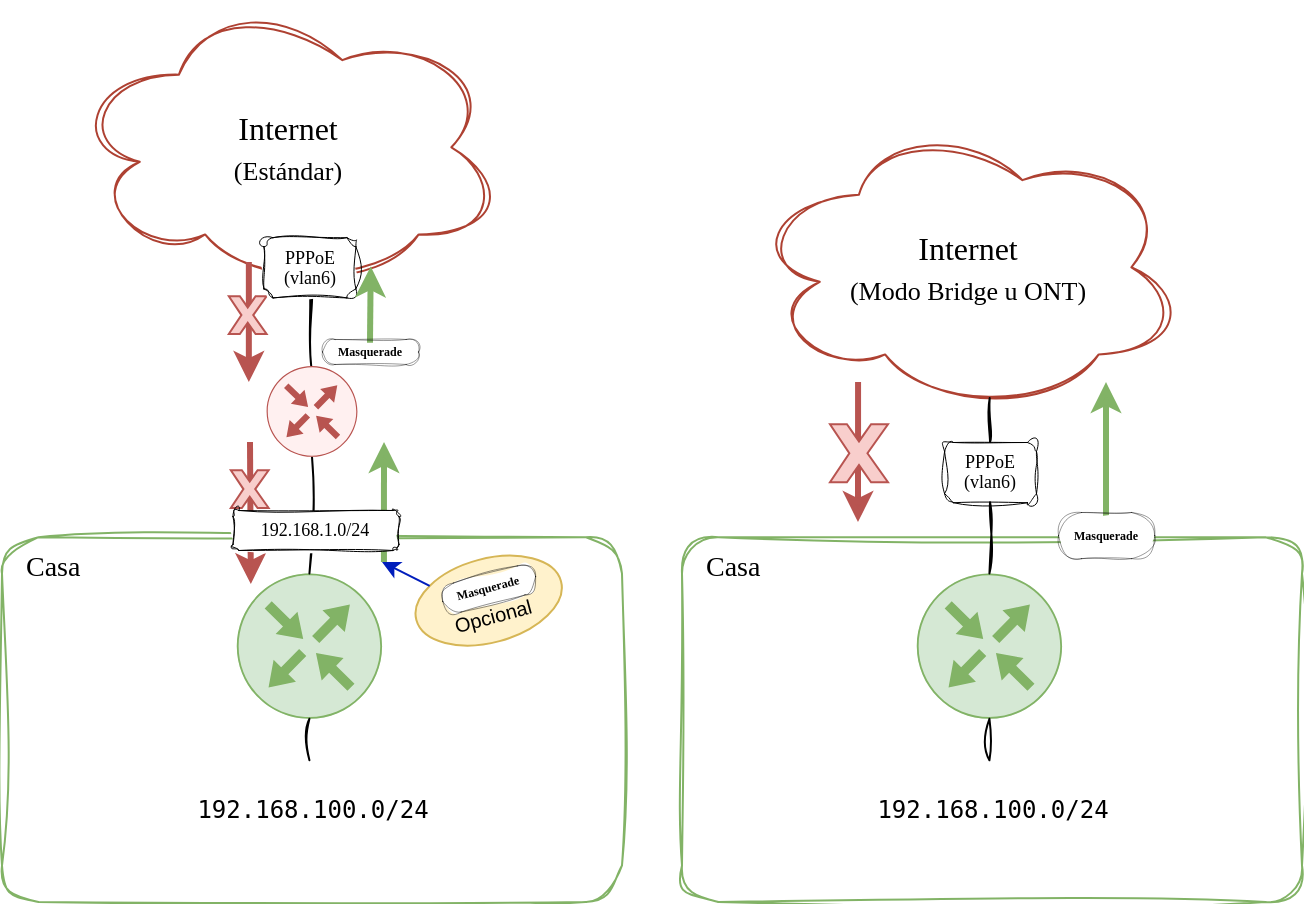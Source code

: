 <mxfile version="21.2.8" type="device">
  <diagram name="Page-1" id="sTeGwQV9_m6BofXgbJ5z">
    <mxGraphModel dx="839" dy="667" grid="1" gridSize="10" guides="1" tooltips="1" connect="1" arrows="1" fold="1" page="1" pageScale="1" pageWidth="1169" pageHeight="1654" math="0" shadow="0">
      <root>
        <mxCell id="0" />
        <mxCell id="1" parent="0" />
        <mxCell id="AoqqqO6MroJ7AJcKUCXX-30" value="Casa" style="rounded=1;whiteSpace=wrap;html=1;align=left;spacingLeft=12;spacingTop=2;spacing=0;fontSize=14;fillColor=none;strokeColor=#82b366;verticalAlign=top;arcSize=10;strokeWidth=1;fontFamily=Verdana;sketch=1;curveFitting=1;jiggle=2;shadow=0;glass=0;fillStyle=auto;" parent="1" vertex="1">
          <mxGeometry x="80" y="347.59" width="310" height="182.41" as="geometry" />
        </mxCell>
        <mxCell id="AoqqqO6MroJ7AJcKUCXX-31" value="Internet&lt;br&gt;&lt;font style=&quot;font-size: 13px;&quot;&gt;(Estándar)&lt;/font&gt;" style="ellipse;shape=cloud;whiteSpace=wrap;html=1;fillColor=none;strokeColor=#ae4132;fontSize=16;sketch=1;curveFitting=1;jiggle=2;fontFamily=Verdana;" parent="1" vertex="1">
          <mxGeometry x="113.997" y="80" width="217.928" height="145.285" as="geometry" />
        </mxCell>
        <mxCell id="AoqqqO6MroJ7AJcKUCXX-34" value="" style="points=[[0.5,0,0],[1,0.5,0],[0.5,1,0],[0,0.5,0],[0.145,0.145,0],[0.856,0.145,0],[0.855,0.856,0],[0.145,0.855,0]];verticalLabelPosition=middle;html=1;verticalAlign=middle;aspect=fixed;align=right;pointerEvents=1;shape=mxgraph.cisco19.rect;prIcon=router;fillColor=#d5e8d4;strokeColor=#82b366;fontSize=15;fontFamily=Verdana;spacing=5;labelPosition=left;" parent="1" vertex="1">
          <mxGeometry x="197.399" y="365.752" width="72.642" height="72.642" as="geometry" />
        </mxCell>
        <mxCell id="AoqqqO6MroJ7AJcKUCXX-35" value="" style="rounded=0;orthogonalLoop=1;jettySize=auto;html=1;startArrow=none;startFill=0;startSize=3;endSize=3;endArrow=none;endFill=0;exitX=0.55;exitY=0.95;exitDx=0;exitDy=0;exitPerimeter=0;sketch=1;curveFitting=1;jiggle=2;fontFamily=Verdana;" parent="1" source="AoqqqO6MroJ7AJcKUCXX-31" target="LYzUA_BZ724i3JHHC98a-23" edge="1">
          <mxGeometry x="561.04" y="250" relative="1" as="geometry">
            <mxPoint x="232.5" y="252.98" as="sourcePoint" />
            <mxPoint x="234.02" y="240" as="targetPoint" />
          </mxGeometry>
        </mxCell>
        <mxCell id="AoqqqO6MroJ7AJcKUCXX-37" value="" style="rounded=0;orthogonalLoop=1;jettySize=auto;html=1;entryX=0.5;entryY=0;entryDx=0;entryDy=0;entryPerimeter=0;startArrow=none;startFill=0;exitX=0.5;exitY=1;exitDx=0;exitDy=0;exitPerimeter=0;endSize=3;startSize=3;endArrow=none;endFill=0;sketch=1;curveFitting=1;jiggle=2;fontFamily=Verdana;" parent="1" source="AoqqqO6MroJ7AJcKUCXX-34" edge="1">
          <mxGeometry relative="1" as="geometry">
            <mxPoint x="251.881" y="338.511" as="sourcePoint" />
            <mxPoint x="233.721" y="459.147" as="targetPoint" />
          </mxGeometry>
        </mxCell>
        <mxCell id="zQq72EcLpgGWPdyKzjPa-5" value="" style="rounded=0;orthogonalLoop=1;jettySize=auto;html=1;entryX=0.5;entryY=0;entryDx=0;entryDy=0;entryPerimeter=0;startArrow=none;startFill=0;startSize=3;endSize=3;endArrow=none;endFill=0;exitX=0.5;exitY=1;exitDx=0;exitDy=0;sketch=1;curveFitting=1;jiggle=2;fontFamily=Verdana;exitPerimeter=0;" parent="1" source="LYzUA_BZ724i3JHHC98a-23" target="AoqqqO6MroJ7AJcKUCXX-34" edge="1">
          <mxGeometry relative="1" as="geometry">
            <mxPoint x="234.02" y="270.12" as="sourcePoint" />
            <mxPoint x="244" y="376" as="targetPoint" />
          </mxGeometry>
        </mxCell>
        <mxCell id="LYzUA_BZ724i3JHHC98a-1" value="&lt;pre&gt;192.168.100.0/24&lt;/pre&gt;" style="text;strokeColor=none;align=center;fillColor=none;html=1;verticalAlign=middle;whiteSpace=wrap;rounded=0;" parent="1" vertex="1">
          <mxGeometry x="168.7" y="468.79" width="132.6" height="30" as="geometry" />
        </mxCell>
        <mxCell id="LYzUA_BZ724i3JHHC98a-2" value="" style="edgeStyle=none;orthogonalLoop=1;jettySize=auto;html=1;rounded=0;strokeWidth=3;fillColor=#f8cecc;strokeColor=#b85450;" parent="1" edge="1">
          <mxGeometry width="80" relative="1" as="geometry">
            <mxPoint x="203.42" y="210" as="sourcePoint" />
            <mxPoint x="203.42" y="270" as="targetPoint" />
            <Array as="points" />
          </mxGeometry>
        </mxCell>
        <mxCell id="LYzUA_BZ724i3JHHC98a-4" value="" style="verticalLabelPosition=bottom;verticalAlign=top;html=1;shape=mxgraph.basic.x;fillColor=#f8cecc;strokeColor=#b85450;" parent="1" vertex="1">
          <mxGeometry x="193.42" y="227.12" width="18.88" height="18.88" as="geometry" />
        </mxCell>
        <mxCell id="LYzUA_BZ724i3JHHC98a-9" value="" style="edgeStyle=none;orthogonalLoop=1;jettySize=auto;html=1;rounded=0;endArrow=none;endFill=0;startArrow=classic;startFill=1;strokeWidth=3;fillColor=#d5e8d4;strokeColor=#82b366;" parent="1" edge="1">
          <mxGeometry width="80" relative="1" as="geometry">
            <mxPoint x="271" y="300" as="sourcePoint" />
            <mxPoint x="270.96" y="360.06" as="targetPoint" />
            <Array as="points" />
          </mxGeometry>
        </mxCell>
        <mxCell id="LYzUA_BZ724i3JHHC98a-11" value="Casa" style="rounded=1;whiteSpace=wrap;html=1;align=left;spacingLeft=12;spacingTop=2;spacing=0;fontSize=14;fillColor=none;strokeColor=#82b366;verticalAlign=top;arcSize=10;strokeWidth=1;fontFamily=Verdana;sketch=1;curveFitting=1;jiggle=2;shadow=0;glass=0;fillStyle=auto;" parent="1" vertex="1">
          <mxGeometry x="420" y="347.59" width="310" height="182.41" as="geometry" />
        </mxCell>
        <mxCell id="LYzUA_BZ724i3JHHC98a-12" value="Internet&lt;br&gt;&lt;font style=&quot;font-size: 13px;&quot;&gt;(Modo Bridge u ONT)&lt;/font&gt;" style="ellipse;shape=cloud;whiteSpace=wrap;html=1;fillColor=none;strokeColor=#ae4132;fontSize=16;sketch=1;curveFitting=1;jiggle=2;fontFamily=Verdana;" parent="1" vertex="1">
          <mxGeometry x="453.997" y="140" width="217.928" height="145.285" as="geometry" />
        </mxCell>
        <mxCell id="LYzUA_BZ724i3JHHC98a-13" value="" style="points=[[0.5,0,0],[1,0.5,0],[0.5,1,0],[0,0.5,0],[0.145,0.145,0],[0.856,0.145,0],[0.855,0.856,0],[0.145,0.855,0]];verticalLabelPosition=middle;html=1;verticalAlign=middle;aspect=fixed;align=right;pointerEvents=1;shape=mxgraph.cisco19.rect;prIcon=router;fillColor=#d5e8d4;strokeColor=#82b366;fontSize=15;fontFamily=Verdana;spacing=5;labelPosition=left;" parent="1" vertex="1">
          <mxGeometry x="537.399" y="365.752" width="72.642" height="72.642" as="geometry" />
        </mxCell>
        <mxCell id="LYzUA_BZ724i3JHHC98a-14" value="" style="rounded=0;orthogonalLoop=1;jettySize=auto;html=1;entryX=0.5;entryY=0;entryDx=0;entryDy=0;startArrow=none;startFill=0;startSize=3;endSize=3;endArrow=none;endFill=0;exitX=0.55;exitY=0.95;exitDx=0;exitDy=0;exitPerimeter=0;sketch=1;curveFitting=1;jiggle=2;fontFamily=Verdana;" parent="1" source="LYzUA_BZ724i3JHHC98a-12" target="LYzUA_BZ724i3JHHC98a-16" edge="1">
          <mxGeometry relative="1" as="geometry">
            <mxPoint x="572.5" y="312.98" as="sourcePoint" />
            <mxPoint x="573.73" y="347.591" as="targetPoint" />
          </mxGeometry>
        </mxCell>
        <mxCell id="LYzUA_BZ724i3JHHC98a-15" value="" style="rounded=0;orthogonalLoop=1;jettySize=auto;html=1;entryX=0.5;entryY=0;entryDx=0;entryDy=0;entryPerimeter=0;startArrow=none;startFill=0;exitX=0.5;exitY=1;exitDx=0;exitDy=0;exitPerimeter=0;endSize=3;startSize=3;endArrow=none;endFill=0;sketch=1;curveFitting=1;jiggle=2;fontFamily=Verdana;" parent="1" source="LYzUA_BZ724i3JHHC98a-13" edge="1">
          <mxGeometry relative="1" as="geometry">
            <mxPoint x="591.881" y="338.511" as="sourcePoint" />
            <mxPoint x="573.721" y="459.147" as="targetPoint" />
          </mxGeometry>
        </mxCell>
        <mxCell id="LYzUA_BZ724i3JHHC98a-16" value="&lt;div style=&quot;border-color: var(--border-color); font-size: 9px; line-height: 110%;&quot;&gt;PPPoE&lt;/div&gt;&lt;div style=&quot;border-color: var(--border-color); font-size: 9px; line-height: 110%;&quot;&gt;(vlan6)&lt;/div&gt;" style="rounded=1;whiteSpace=wrap;html=1;fontSize=10;sketch=1;curveFitting=1;jiggle=2;strokeWidth=0.5;shadow=0;fillStyle=auto;fillColor=#FFFFFF;fontFamily=Verdana;" parent="1" vertex="1">
          <mxGeometry x="551.04" y="300" width="45.96" height="30.12" as="geometry" />
        </mxCell>
        <mxCell id="LYzUA_BZ724i3JHHC98a-17" value="" style="rounded=0;orthogonalLoop=1;jettySize=auto;html=1;entryX=0.5;entryY=0;entryDx=0;entryDy=0;entryPerimeter=0;startArrow=none;startFill=0;startSize=3;endSize=3;endArrow=none;endFill=0;exitX=0.5;exitY=1;exitDx=0;exitDy=0;sketch=1;curveFitting=1;jiggle=2;fontFamily=Verdana;" parent="1" source="LYzUA_BZ724i3JHHC98a-16" target="LYzUA_BZ724i3JHHC98a-13" edge="1">
          <mxGeometry relative="1" as="geometry">
            <mxPoint x="584" y="331" as="sourcePoint" />
            <mxPoint x="584" y="376" as="targetPoint" />
          </mxGeometry>
        </mxCell>
        <mxCell id="LYzUA_BZ724i3JHHC98a-18" value="&lt;pre&gt;192.168.100.0/24&lt;/pre&gt;" style="text;strokeColor=none;align=center;fillColor=none;html=1;verticalAlign=middle;whiteSpace=wrap;rounded=0;" parent="1" vertex="1">
          <mxGeometry x="508.7" y="468.79" width="132.6" height="30" as="geometry" />
        </mxCell>
        <mxCell id="LYzUA_BZ724i3JHHC98a-19" value="" style="edgeStyle=none;orthogonalLoop=1;jettySize=auto;html=1;rounded=0;exitX=0.248;exitY=0.895;exitDx=0;exitDy=0;exitPerimeter=0;strokeWidth=3;fillColor=#f8cecc;strokeColor=#b85450;" parent="1" source="LYzUA_BZ724i3JHHC98a-12" edge="1">
          <mxGeometry width="80" relative="1" as="geometry">
            <mxPoint x="508.7" y="290" as="sourcePoint" />
            <mxPoint x="508" y="340" as="targetPoint" />
            <Array as="points" />
          </mxGeometry>
        </mxCell>
        <mxCell id="LYzUA_BZ724i3JHHC98a-20" value="" style="verticalLabelPosition=bottom;verticalAlign=top;html=1;shape=mxgraph.basic.x;fillColor=#f8cecc;strokeColor=#b85450;" parent="1" vertex="1">
          <mxGeometry x="494" y="291.12" width="29" height="29" as="geometry" />
        </mxCell>
        <mxCell id="LYzUA_BZ724i3JHHC98a-21" value="" style="edgeStyle=none;orthogonalLoop=1;jettySize=auto;html=1;rounded=0;exitX=0.248;exitY=0.895;exitDx=0;exitDy=0;exitPerimeter=0;endArrow=none;endFill=0;startArrow=classic;startFill=1;strokeWidth=3;fillColor=#d5e8d4;strokeColor=#82b366;" parent="1" edge="1">
          <mxGeometry width="80" relative="1" as="geometry">
            <mxPoint x="632" y="270.06" as="sourcePoint" />
            <mxPoint x="632" y="340.06" as="targetPoint" />
            <Array as="points" />
          </mxGeometry>
        </mxCell>
        <mxCell id="LYzUA_BZ724i3JHHC98a-22" value="&lt;p style=&quot;line-height: 80%; font-size: 6px;&quot;&gt;&lt;b style=&quot;font-size: 6px;&quot;&gt;&lt;font style=&quot;font-size: 6px;&quot;&gt;Masquerade&lt;/font&gt;&lt;/b&gt;&lt;/p&gt;" style="rounded=1;whiteSpace=wrap;html=1;fontSize=6;sketch=1;curveFitting=1;jiggle=1;strokeWidth=0.2;shadow=0;fillStyle=auto;fontFamily=Verdana;arcSize=50;" parent="1" vertex="1">
          <mxGeometry x="608.04" y="335" width="48.08" height="23.06" as="geometry" />
        </mxCell>
        <mxCell id="LYzUA_BZ724i3JHHC98a-23" value="" style="points=[[0.5,0,0],[1,0.5,0],[0.5,1,0],[0,0.5,0],[0.145,0.145,0],[0.856,0.145,0],[0.855,0.856,0],[0.145,0.855,0]];verticalLabelPosition=middle;html=1;verticalAlign=middle;aspect=fixed;align=right;pointerEvents=1;shape=mxgraph.cisco19.rect;prIcon=router;fillColor=#fff0f0;strokeColor=#b85450;fontSize=15;labelPosition=left;spacing=5;sketchStyle=rough;fillStyle=auto;movable=1;resizable=1;rotatable=1;deletable=1;editable=1;locked=0;connectable=1;comic=0;fontFamily=Verdana;" parent="1" vertex="1">
          <mxGeometry x="212.3" y="262" width="45.41" height="45.41" as="geometry" />
        </mxCell>
        <mxCell id="LYzUA_BZ724i3JHHC98a-27" value="&lt;div style=&quot;border-color: var(--border-color); font-size: 9px; line-height: 110%;&quot;&gt;PPPoE&lt;/div&gt;&lt;div style=&quot;border-color: var(--border-color); font-size: 9px; line-height: 110%;&quot;&gt;(vlan6)&lt;/div&gt;" style="rounded=1;whiteSpace=wrap;html=1;fontSize=10;sketch=1;curveFitting=1;jiggle=2;strokeWidth=0.5;shadow=0;fillStyle=auto;fillColor=#FFFFFF;fontFamily=Verdana;" parent="1" vertex="1">
          <mxGeometry x="210.74" y="197.58" width="45.96" height="30.12" as="geometry" />
        </mxCell>
        <mxCell id="LYzUA_BZ724i3JHHC98a-28" value="" style="edgeStyle=none;orthogonalLoop=1;jettySize=auto;html=1;rounded=0;endArrow=none;endFill=0;startArrow=classic;startFill=1;strokeWidth=3;fillColor=#d5e8d4;strokeColor=#82b366;exitX=0.69;exitY=0.91;exitDx=0;exitDy=0;exitPerimeter=0;" parent="1" source="AoqqqO6MroJ7AJcKUCXX-31" edge="1">
          <mxGeometry width="80" relative="1" as="geometry">
            <mxPoint x="264" y="223.42" as="sourcePoint" />
            <mxPoint x="263.96" y="253.54" as="targetPoint" />
            <Array as="points" />
          </mxGeometry>
        </mxCell>
        <mxCell id="LYzUA_BZ724i3JHHC98a-29" value="&lt;p style=&quot;line-height: 80%; font-size: 6px;&quot;&gt;&lt;b style=&quot;font-size: 6px;&quot;&gt;&lt;font style=&quot;font-size: 6px;&quot;&gt;Masquerade&lt;/font&gt;&lt;/b&gt;&lt;/p&gt;" style="rounded=1;whiteSpace=wrap;html=1;fontSize=6;sketch=1;curveFitting=1;jiggle=1;strokeWidth=0.2;shadow=0;fillStyle=auto;fontFamily=Verdana;arcSize=50;" parent="1" vertex="1">
          <mxGeometry x="240" y="248.48" width="48.08" height="12.52" as="geometry" />
        </mxCell>
        <mxCell id="LYzUA_BZ724i3JHHC98a-30" value="" style="edgeStyle=none;orthogonalLoop=1;jettySize=auto;html=1;rounded=0;strokeWidth=3;fillColor=#f8cecc;strokeColor=#b85450;" parent="1" edge="1">
          <mxGeometry width="80" relative="1" as="geometry">
            <mxPoint x="204" y="300" as="sourcePoint" />
            <mxPoint x="204.42" y="371" as="targetPoint" />
            <Array as="points" />
          </mxGeometry>
        </mxCell>
        <mxCell id="LYzUA_BZ724i3JHHC98a-31" value="" style="verticalLabelPosition=bottom;verticalAlign=top;html=1;shape=mxgraph.basic.x;fillColor=#f8cecc;strokeColor=#b85450;" parent="1" vertex="1">
          <mxGeometry x="194.42" y="314.12" width="18.88" height="18.88" as="geometry" />
        </mxCell>
        <mxCell id="LYzUA_BZ724i3JHHC98a-32" value="&lt;div style=&quot;border-color: var(--border-color); font-size: 9px; line-height: 110%;&quot;&gt;192.168.1.0/24&lt;/div&gt;" style="rounded=1;whiteSpace=wrap;html=1;fontSize=10;sketch=1;curveFitting=1;jiggle=2;strokeWidth=0.5;shadow=0;fillStyle=auto;fillColor=#FFFFFF;fontFamily=Verdana;" parent="1" vertex="1">
          <mxGeometry x="195.24" y="334" width="82.96" height="20" as="geometry" />
        </mxCell>
        <mxCell id="uEJcSk1wp5OB5QvG3bwq-1" value="&lt;font style=&quot;font-size: 10px;&quot;&gt;&lt;br&gt;Opcional&lt;/font&gt;" style="ellipse;whiteSpace=wrap;html=1;rotation=-15;fillColor=#fff2cc;strokeColor=#d6b656;" vertex="1" parent="1">
          <mxGeometry x="285.91" y="358.35" width="74.86" height="41.94" as="geometry" />
        </mxCell>
        <mxCell id="uEJcSk1wp5OB5QvG3bwq-2" value="" style="endArrow=classic;html=1;rounded=0;exitX=0;exitY=0;exitDx=0;exitDy=0;fillColor=#0050ef;strokeColor=#001DBC;" edge="1" parent="1" source="uEJcSk1wp5OB5QvG3bwq-1">
          <mxGeometry width="50" height="50" relative="1" as="geometry">
            <mxPoint x="-132.13" y="219" as="sourcePoint" />
            <mxPoint x="270" y="360" as="targetPoint" />
          </mxGeometry>
        </mxCell>
        <mxCell id="uEJcSk1wp5OB5QvG3bwq-5" value="&lt;p style=&quot;line-height: 80%; font-size: 6px;&quot;&gt;&lt;b style=&quot;font-size: 6px;&quot;&gt;&lt;font style=&quot;font-size: 6px;&quot;&gt;Masquerade&lt;/font&gt;&lt;/b&gt;&lt;/p&gt;" style="rounded=1;whiteSpace=wrap;html=1;fontSize=6;sketch=1;curveFitting=1;jiggle=1;strokeWidth=0.2;shadow=0;fillStyle=auto;fontFamily=Verdana;arcSize=50;rotation=-15;" vertex="1" parent="1">
          <mxGeometry x="299.3" y="365.75" width="48.08" height="15" as="geometry" />
        </mxCell>
      </root>
    </mxGraphModel>
  </diagram>
</mxfile>
